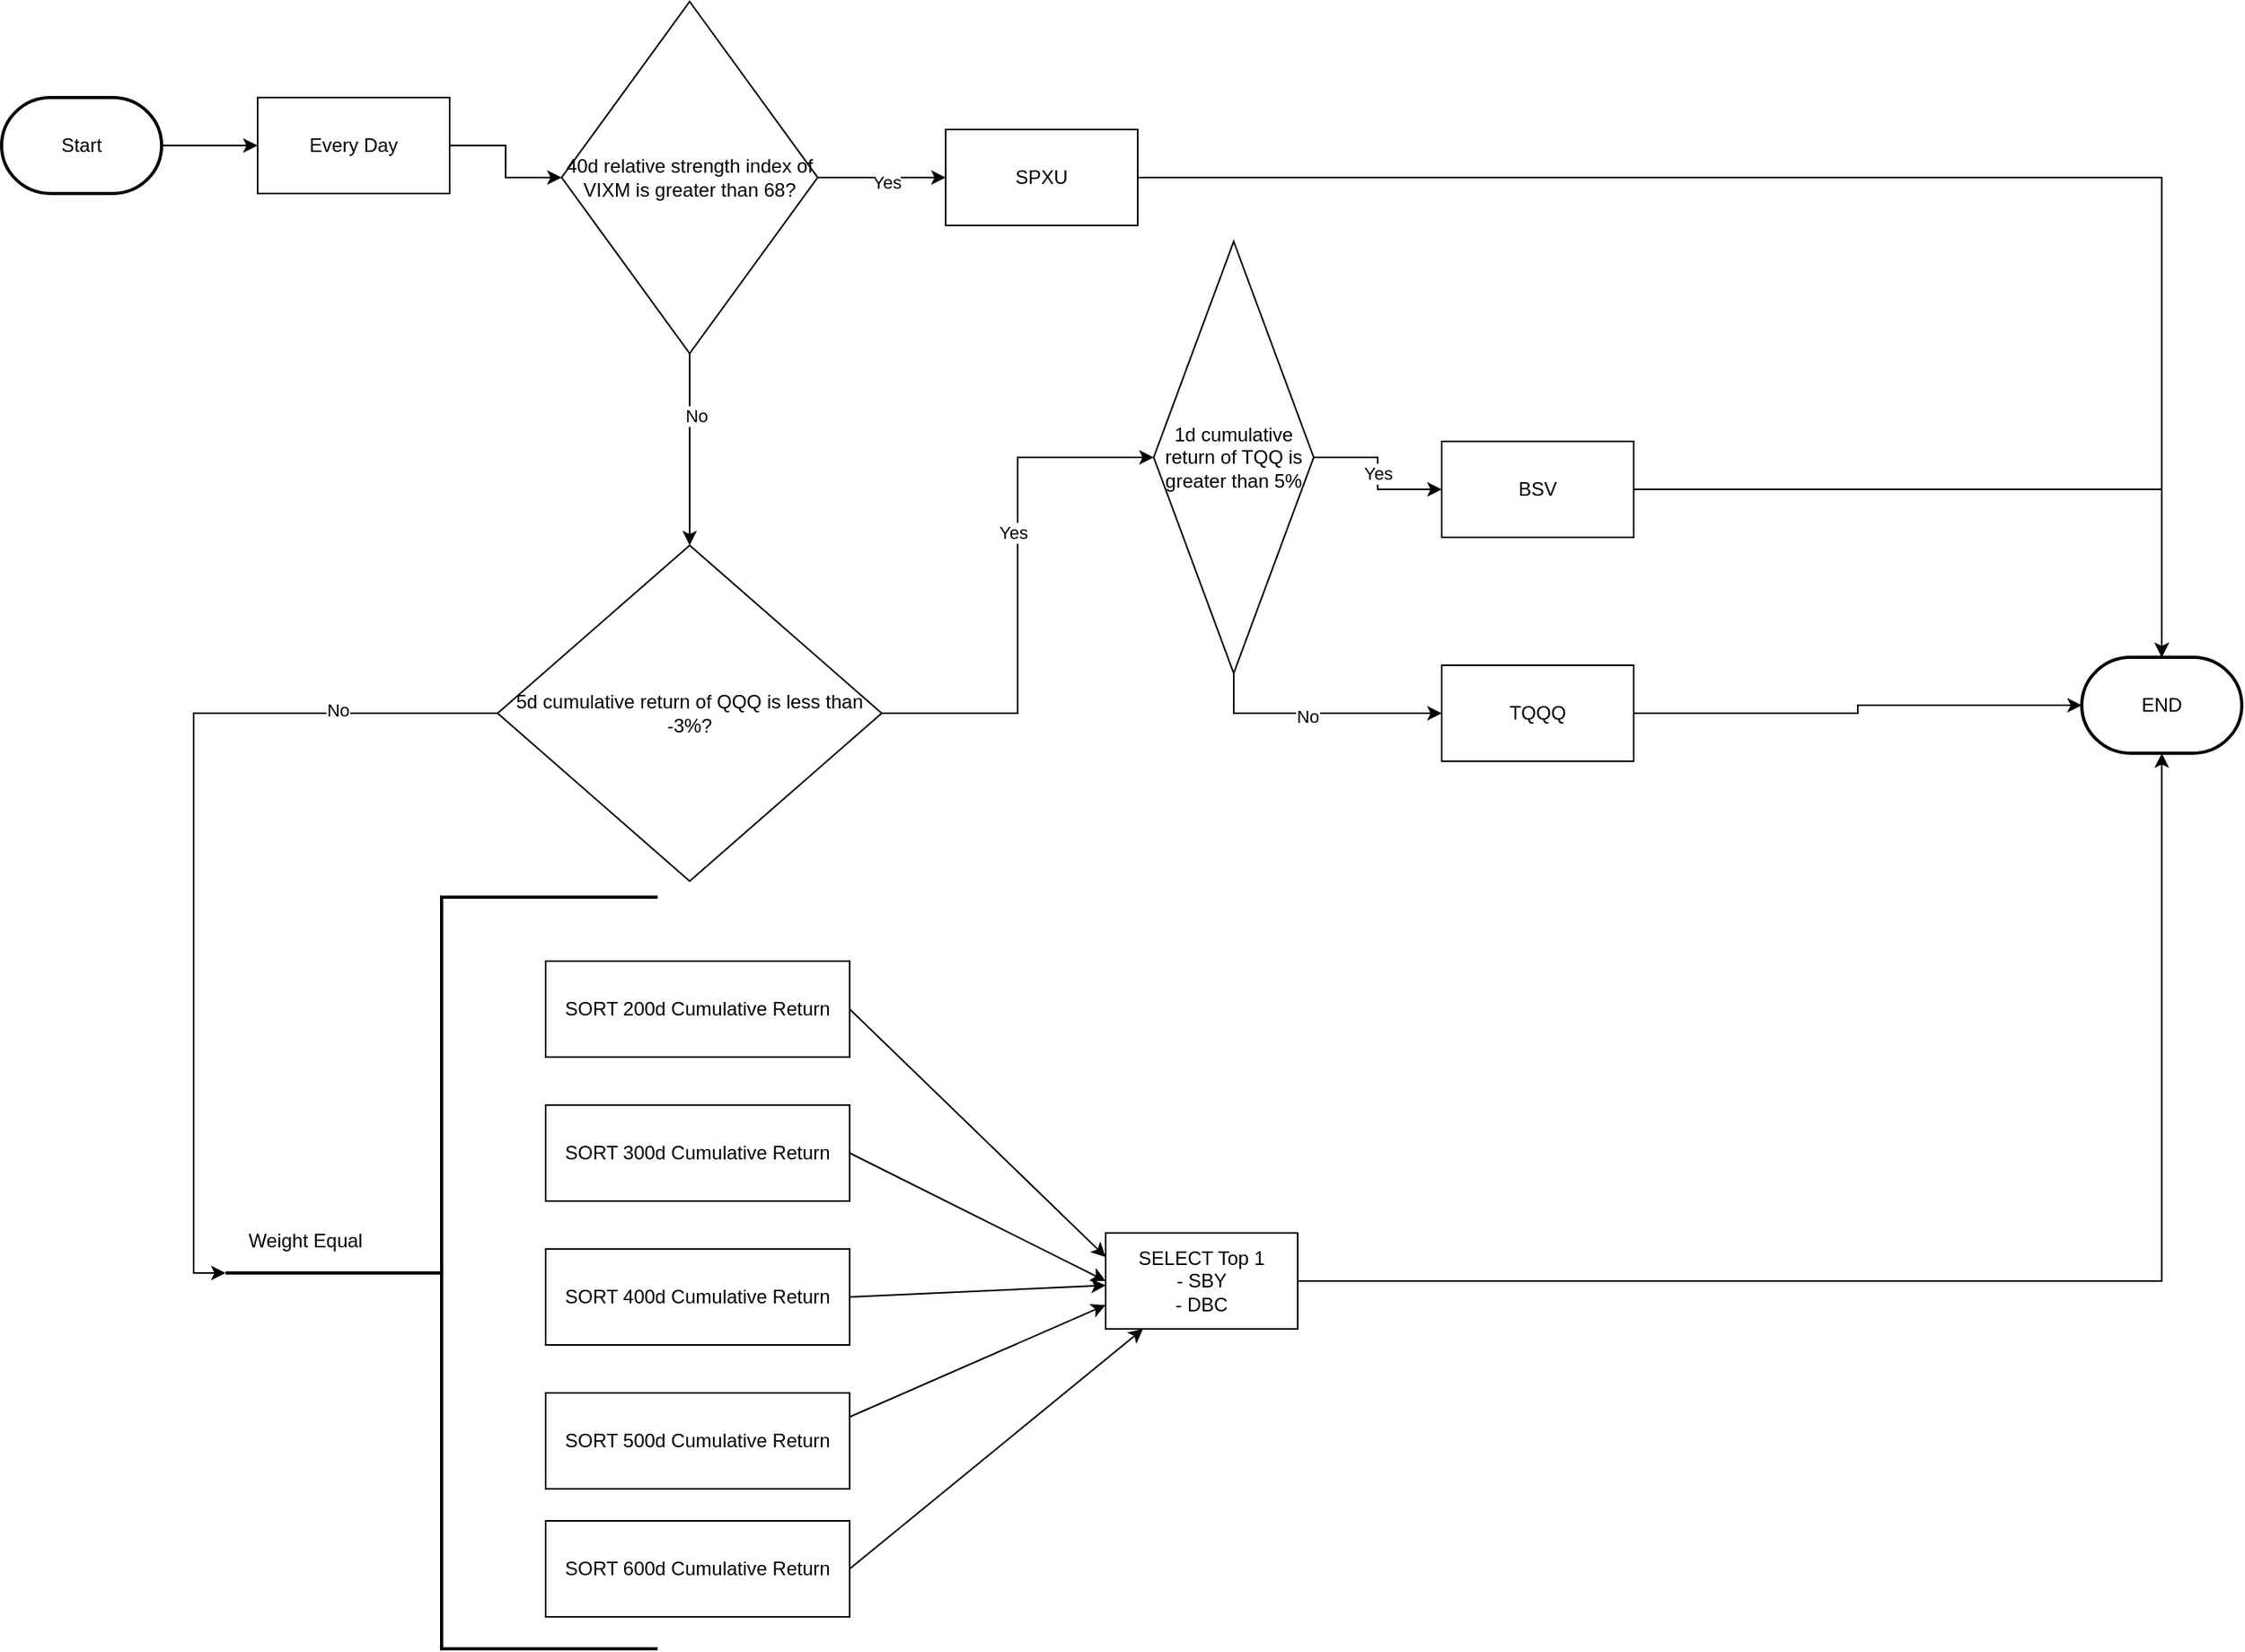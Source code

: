 <mxfile version="18.1.3" type="device"><diagram id="fLH_IpeC83MLsAaL1j7f" name="Page-1"><mxGraphModel dx="2427" dy="923" grid="1" gridSize="10" guides="1" tooltips="1" connect="1" arrows="1" fold="1" page="1" pageScale="1" pageWidth="850" pageHeight="1100" math="0" shadow="0"><root><mxCell id="0"/><mxCell id="1" parent="0"/><mxCell id="MIsoDJ6xEyVAMAtbg_kS-3" style="edgeStyle=orthogonalEdgeStyle;rounded=0;orthogonalLoop=1;jettySize=auto;html=1;entryX=0;entryY=0.5;entryDx=0;entryDy=0;" edge="1" parent="1" source="MIsoDJ6xEyVAMAtbg_kS-1" target="MIsoDJ6xEyVAMAtbg_kS-2"><mxGeometry relative="1" as="geometry"/></mxCell><mxCell id="MIsoDJ6xEyVAMAtbg_kS-4" value="Yes" style="edgeLabel;html=1;align=center;verticalAlign=middle;resizable=0;points=[];" vertex="1" connectable="0" parent="MIsoDJ6xEyVAMAtbg_kS-3"><mxGeometry x="0.075" y="-3" relative="1" as="geometry"><mxPoint as="offset"/></mxGeometry></mxCell><mxCell id="MIsoDJ6xEyVAMAtbg_kS-6" style="edgeStyle=orthogonalEdgeStyle;rounded=0;orthogonalLoop=1;jettySize=auto;html=1;entryX=0.5;entryY=0;entryDx=0;entryDy=0;" edge="1" parent="1" source="MIsoDJ6xEyVAMAtbg_kS-1" target="MIsoDJ6xEyVAMAtbg_kS-5"><mxGeometry relative="1" as="geometry"/></mxCell><mxCell id="MIsoDJ6xEyVAMAtbg_kS-7" value="No" style="edgeLabel;html=1;align=center;verticalAlign=middle;resizable=0;points=[];" vertex="1" connectable="0" parent="MIsoDJ6xEyVAMAtbg_kS-6"><mxGeometry x="-0.35" y="4" relative="1" as="geometry"><mxPoint as="offset"/></mxGeometry></mxCell><mxCell id="MIsoDJ6xEyVAMAtbg_kS-1" value="40d relative strength index of VIXM is greater than 68?" style="rhombus;whiteSpace=wrap;html=1;" vertex="1" parent="1"><mxGeometry x="20" y="10" width="160" height="220" as="geometry"/></mxCell><mxCell id="MIsoDJ6xEyVAMAtbg_kS-42" style="edgeStyle=orthogonalEdgeStyle;rounded=0;orthogonalLoop=1;jettySize=auto;html=1;" edge="1" parent="1" source="MIsoDJ6xEyVAMAtbg_kS-2" target="MIsoDJ6xEyVAMAtbg_kS-38"><mxGeometry relative="1" as="geometry"/></mxCell><mxCell id="MIsoDJ6xEyVAMAtbg_kS-2" value="SPXU" style="rounded=0;whiteSpace=wrap;html=1;" vertex="1" parent="1"><mxGeometry x="260" y="90" width="120" height="60" as="geometry"/></mxCell><mxCell id="MIsoDJ6xEyVAMAtbg_kS-9" style="edgeStyle=orthogonalEdgeStyle;rounded=0;orthogonalLoop=1;jettySize=auto;html=1;entryX=0;entryY=0.5;entryDx=0;entryDy=0;" edge="1" parent="1" source="MIsoDJ6xEyVAMAtbg_kS-5" target="MIsoDJ6xEyVAMAtbg_kS-8"><mxGeometry relative="1" as="geometry"/></mxCell><mxCell id="MIsoDJ6xEyVAMAtbg_kS-10" value="Yes" style="edgeLabel;html=1;align=center;verticalAlign=middle;resizable=0;points=[];" vertex="1" connectable="0" parent="MIsoDJ6xEyVAMAtbg_kS-9"><mxGeometry x="0.205" y="3" relative="1" as="geometry"><mxPoint y="1" as="offset"/></mxGeometry></mxCell><mxCell id="MIsoDJ6xEyVAMAtbg_kS-32" style="edgeStyle=orthogonalEdgeStyle;rounded=0;orthogonalLoop=1;jettySize=auto;html=1;entryX=0;entryY=0.5;entryDx=0;entryDy=0;entryPerimeter=0;exitX=0;exitY=0.5;exitDx=0;exitDy=0;" edge="1" parent="1" source="MIsoDJ6xEyVAMAtbg_kS-5" target="MIsoDJ6xEyVAMAtbg_kS-30"><mxGeometry relative="1" as="geometry"/></mxCell><mxCell id="MIsoDJ6xEyVAMAtbg_kS-33" value="No" style="edgeLabel;html=1;align=center;verticalAlign=middle;resizable=0;points=[];" vertex="1" connectable="0" parent="MIsoDJ6xEyVAMAtbg_kS-32"><mxGeometry x="-0.643" y="-2" relative="1" as="geometry"><mxPoint as="offset"/></mxGeometry></mxCell><mxCell id="MIsoDJ6xEyVAMAtbg_kS-5" value="5d cumulative return of QQQ is less than -3%?" style="rhombus;whiteSpace=wrap;html=1;" vertex="1" parent="1"><mxGeometry x="-20" y="350" width="240" height="210" as="geometry"/></mxCell><mxCell id="MIsoDJ6xEyVAMAtbg_kS-12" value="Yes" style="edgeStyle=orthogonalEdgeStyle;rounded=0;orthogonalLoop=1;jettySize=auto;html=1;entryX=0;entryY=0.5;entryDx=0;entryDy=0;" edge="1" parent="1" source="MIsoDJ6xEyVAMAtbg_kS-8" target="MIsoDJ6xEyVAMAtbg_kS-11"><mxGeometry relative="1" as="geometry"/></mxCell><mxCell id="MIsoDJ6xEyVAMAtbg_kS-14" style="edgeStyle=orthogonalEdgeStyle;rounded=0;orthogonalLoop=1;jettySize=auto;html=1;" edge="1" parent="1" source="MIsoDJ6xEyVAMAtbg_kS-8" target="MIsoDJ6xEyVAMAtbg_kS-13"><mxGeometry relative="1" as="geometry"><Array as="points"><mxPoint x="440" y="455"/></Array></mxGeometry></mxCell><mxCell id="MIsoDJ6xEyVAMAtbg_kS-15" value="No" style="edgeLabel;html=1;align=center;verticalAlign=middle;resizable=0;points=[];" vertex="1" connectable="0" parent="MIsoDJ6xEyVAMAtbg_kS-14"><mxGeometry x="-0.088" y="-1" relative="1" as="geometry"><mxPoint y="1" as="offset"/></mxGeometry></mxCell><mxCell id="MIsoDJ6xEyVAMAtbg_kS-8" value="1d cumulative return of TQQ is greater than 5%" style="rhombus;whiteSpace=wrap;html=1;" vertex="1" parent="1"><mxGeometry x="390" y="160" width="100" height="270" as="geometry"/></mxCell><mxCell id="MIsoDJ6xEyVAMAtbg_kS-39" style="edgeStyle=orthogonalEdgeStyle;rounded=0;orthogonalLoop=1;jettySize=auto;html=1;" edge="1" parent="1" source="MIsoDJ6xEyVAMAtbg_kS-11" target="MIsoDJ6xEyVAMAtbg_kS-38"><mxGeometry relative="1" as="geometry"/></mxCell><mxCell id="MIsoDJ6xEyVAMAtbg_kS-11" value="BSV" style="rounded=0;whiteSpace=wrap;html=1;" vertex="1" parent="1"><mxGeometry x="570" y="285" width="120" height="60" as="geometry"/></mxCell><mxCell id="MIsoDJ6xEyVAMAtbg_kS-40" style="edgeStyle=orthogonalEdgeStyle;rounded=0;orthogonalLoop=1;jettySize=auto;html=1;" edge="1" parent="1" source="MIsoDJ6xEyVAMAtbg_kS-13" target="MIsoDJ6xEyVAMAtbg_kS-38"><mxGeometry relative="1" as="geometry"/></mxCell><mxCell id="MIsoDJ6xEyVAMAtbg_kS-13" value="TQQQ" style="rounded=0;whiteSpace=wrap;html=1;" vertex="1" parent="1"><mxGeometry x="570" y="425" width="120" height="60" as="geometry"/></mxCell><mxCell id="MIsoDJ6xEyVAMAtbg_kS-25" style="rounded=0;orthogonalLoop=1;jettySize=auto;html=1;entryX=0;entryY=0.25;entryDx=0;entryDy=0;exitX=1;exitY=0.5;exitDx=0;exitDy=0;" edge="1" parent="1" source="MIsoDJ6xEyVAMAtbg_kS-18" target="MIsoDJ6xEyVAMAtbg_kS-24"><mxGeometry relative="1" as="geometry"/></mxCell><mxCell id="MIsoDJ6xEyVAMAtbg_kS-18" value="SORT 200d Cumulative Return" style="rounded=0;whiteSpace=wrap;html=1;" vertex="1" parent="1"><mxGeometry x="10" y="610" width="190" height="60" as="geometry"/></mxCell><mxCell id="MIsoDJ6xEyVAMAtbg_kS-26" style="edgeStyle=none;rounded=0;orthogonalLoop=1;jettySize=auto;html=1;entryX=0;entryY=0.5;entryDx=0;entryDy=0;exitX=1;exitY=0.5;exitDx=0;exitDy=0;" edge="1" parent="1" source="MIsoDJ6xEyVAMAtbg_kS-19" target="MIsoDJ6xEyVAMAtbg_kS-24"><mxGeometry relative="1" as="geometry"/></mxCell><mxCell id="MIsoDJ6xEyVAMAtbg_kS-19" value="SORT 300d Cumulative Return" style="rounded=0;whiteSpace=wrap;html=1;" vertex="1" parent="1"><mxGeometry x="10" y="700" width="190" height="60" as="geometry"/></mxCell><mxCell id="MIsoDJ6xEyVAMAtbg_kS-27" style="edgeStyle=none;rounded=0;orthogonalLoop=1;jettySize=auto;html=1;exitX=1;exitY=0.5;exitDx=0;exitDy=0;" edge="1" parent="1" source="MIsoDJ6xEyVAMAtbg_kS-20" target="MIsoDJ6xEyVAMAtbg_kS-24"><mxGeometry relative="1" as="geometry"/></mxCell><mxCell id="MIsoDJ6xEyVAMAtbg_kS-20" value="SORT 400d Cumulative Return" style="rounded=0;whiteSpace=wrap;html=1;" vertex="1" parent="1"><mxGeometry x="10" y="790" width="190" height="60" as="geometry"/></mxCell><mxCell id="MIsoDJ6xEyVAMAtbg_kS-28" style="edgeStyle=none;rounded=0;orthogonalLoop=1;jettySize=auto;html=1;entryX=0;entryY=0.75;entryDx=0;entryDy=0;exitX=1;exitY=0.25;exitDx=0;exitDy=0;" edge="1" parent="1" source="MIsoDJ6xEyVAMAtbg_kS-21" target="MIsoDJ6xEyVAMAtbg_kS-24"><mxGeometry relative="1" as="geometry"/></mxCell><mxCell id="MIsoDJ6xEyVAMAtbg_kS-21" value="SORT 500d Cumulative Return" style="rounded=0;whiteSpace=wrap;html=1;" vertex="1" parent="1"><mxGeometry x="10" y="880" width="190" height="60" as="geometry"/></mxCell><mxCell id="MIsoDJ6xEyVAMAtbg_kS-29" style="edgeStyle=none;rounded=0;orthogonalLoop=1;jettySize=auto;html=1;exitX=1;exitY=0.5;exitDx=0;exitDy=0;" edge="1" parent="1" source="MIsoDJ6xEyVAMAtbg_kS-22" target="MIsoDJ6xEyVAMAtbg_kS-24"><mxGeometry relative="1" as="geometry"/></mxCell><mxCell id="MIsoDJ6xEyVAMAtbg_kS-22" value="SORT 600d Cumulative Return" style="rounded=0;whiteSpace=wrap;html=1;" vertex="1" parent="1"><mxGeometry x="10" y="960" width="190" height="60" as="geometry"/></mxCell><mxCell id="MIsoDJ6xEyVAMAtbg_kS-23" style="edgeStyle=orthogonalEdgeStyle;rounded=0;orthogonalLoop=1;jettySize=auto;html=1;exitX=0.5;exitY=1;exitDx=0;exitDy=0;" edge="1" parent="1" source="MIsoDJ6xEyVAMAtbg_kS-19" target="MIsoDJ6xEyVAMAtbg_kS-19"><mxGeometry relative="1" as="geometry"/></mxCell><mxCell id="MIsoDJ6xEyVAMAtbg_kS-41" style="edgeStyle=orthogonalEdgeStyle;rounded=0;orthogonalLoop=1;jettySize=auto;html=1;entryX=0.5;entryY=1;entryDx=0;entryDy=0;entryPerimeter=0;" edge="1" parent="1" source="MIsoDJ6xEyVAMAtbg_kS-24" target="MIsoDJ6xEyVAMAtbg_kS-38"><mxGeometry relative="1" as="geometry"/></mxCell><mxCell id="MIsoDJ6xEyVAMAtbg_kS-24" value="SELECT Top 1&lt;br&gt;- SBY&lt;br&gt;- DBC&lt;br&gt;" style="rounded=0;whiteSpace=wrap;html=1;" vertex="1" parent="1"><mxGeometry x="360" y="780" width="120" height="60" as="geometry"/></mxCell><mxCell id="MIsoDJ6xEyVAMAtbg_kS-30" value="" style="strokeWidth=2;html=1;shape=mxgraph.flowchart.annotation_2;align=left;labelPosition=right;pointerEvents=1;" vertex="1" parent="1"><mxGeometry x="-190" y="570" width="270" height="470" as="geometry"/></mxCell><mxCell id="MIsoDJ6xEyVAMAtbg_kS-31" value="Weight Equal" style="text;html=1;strokeColor=none;fillColor=none;align=center;verticalAlign=middle;whiteSpace=wrap;rounded=0;" vertex="1" parent="1"><mxGeometry x="-200" y="770" width="120" height="30" as="geometry"/></mxCell><mxCell id="MIsoDJ6xEyVAMAtbg_kS-36" style="edgeStyle=orthogonalEdgeStyle;rounded=0;orthogonalLoop=1;jettySize=auto;html=1;" edge="1" parent="1" source="MIsoDJ6xEyVAMAtbg_kS-34" target="MIsoDJ6xEyVAMAtbg_kS-35"><mxGeometry relative="1" as="geometry"/></mxCell><mxCell id="MIsoDJ6xEyVAMAtbg_kS-34" value="Start" style="strokeWidth=2;html=1;shape=mxgraph.flowchart.terminator;whiteSpace=wrap;" vertex="1" parent="1"><mxGeometry x="-330" y="70" width="100" height="60" as="geometry"/></mxCell><mxCell id="MIsoDJ6xEyVAMAtbg_kS-37" style="edgeStyle=orthogonalEdgeStyle;rounded=0;orthogonalLoop=1;jettySize=auto;html=1;entryX=0;entryY=0.5;entryDx=0;entryDy=0;" edge="1" parent="1" source="MIsoDJ6xEyVAMAtbg_kS-35" target="MIsoDJ6xEyVAMAtbg_kS-1"><mxGeometry relative="1" as="geometry"/></mxCell><mxCell id="MIsoDJ6xEyVAMAtbg_kS-35" value="Every Day" style="rounded=0;whiteSpace=wrap;html=1;" vertex="1" parent="1"><mxGeometry x="-170" y="70" width="120" height="60" as="geometry"/></mxCell><mxCell id="MIsoDJ6xEyVAMAtbg_kS-38" value="END" style="strokeWidth=2;html=1;shape=mxgraph.flowchart.terminator;whiteSpace=wrap;" vertex="1" parent="1"><mxGeometry x="970" y="420" width="100" height="60" as="geometry"/></mxCell></root></mxGraphModel></diagram></mxfile>